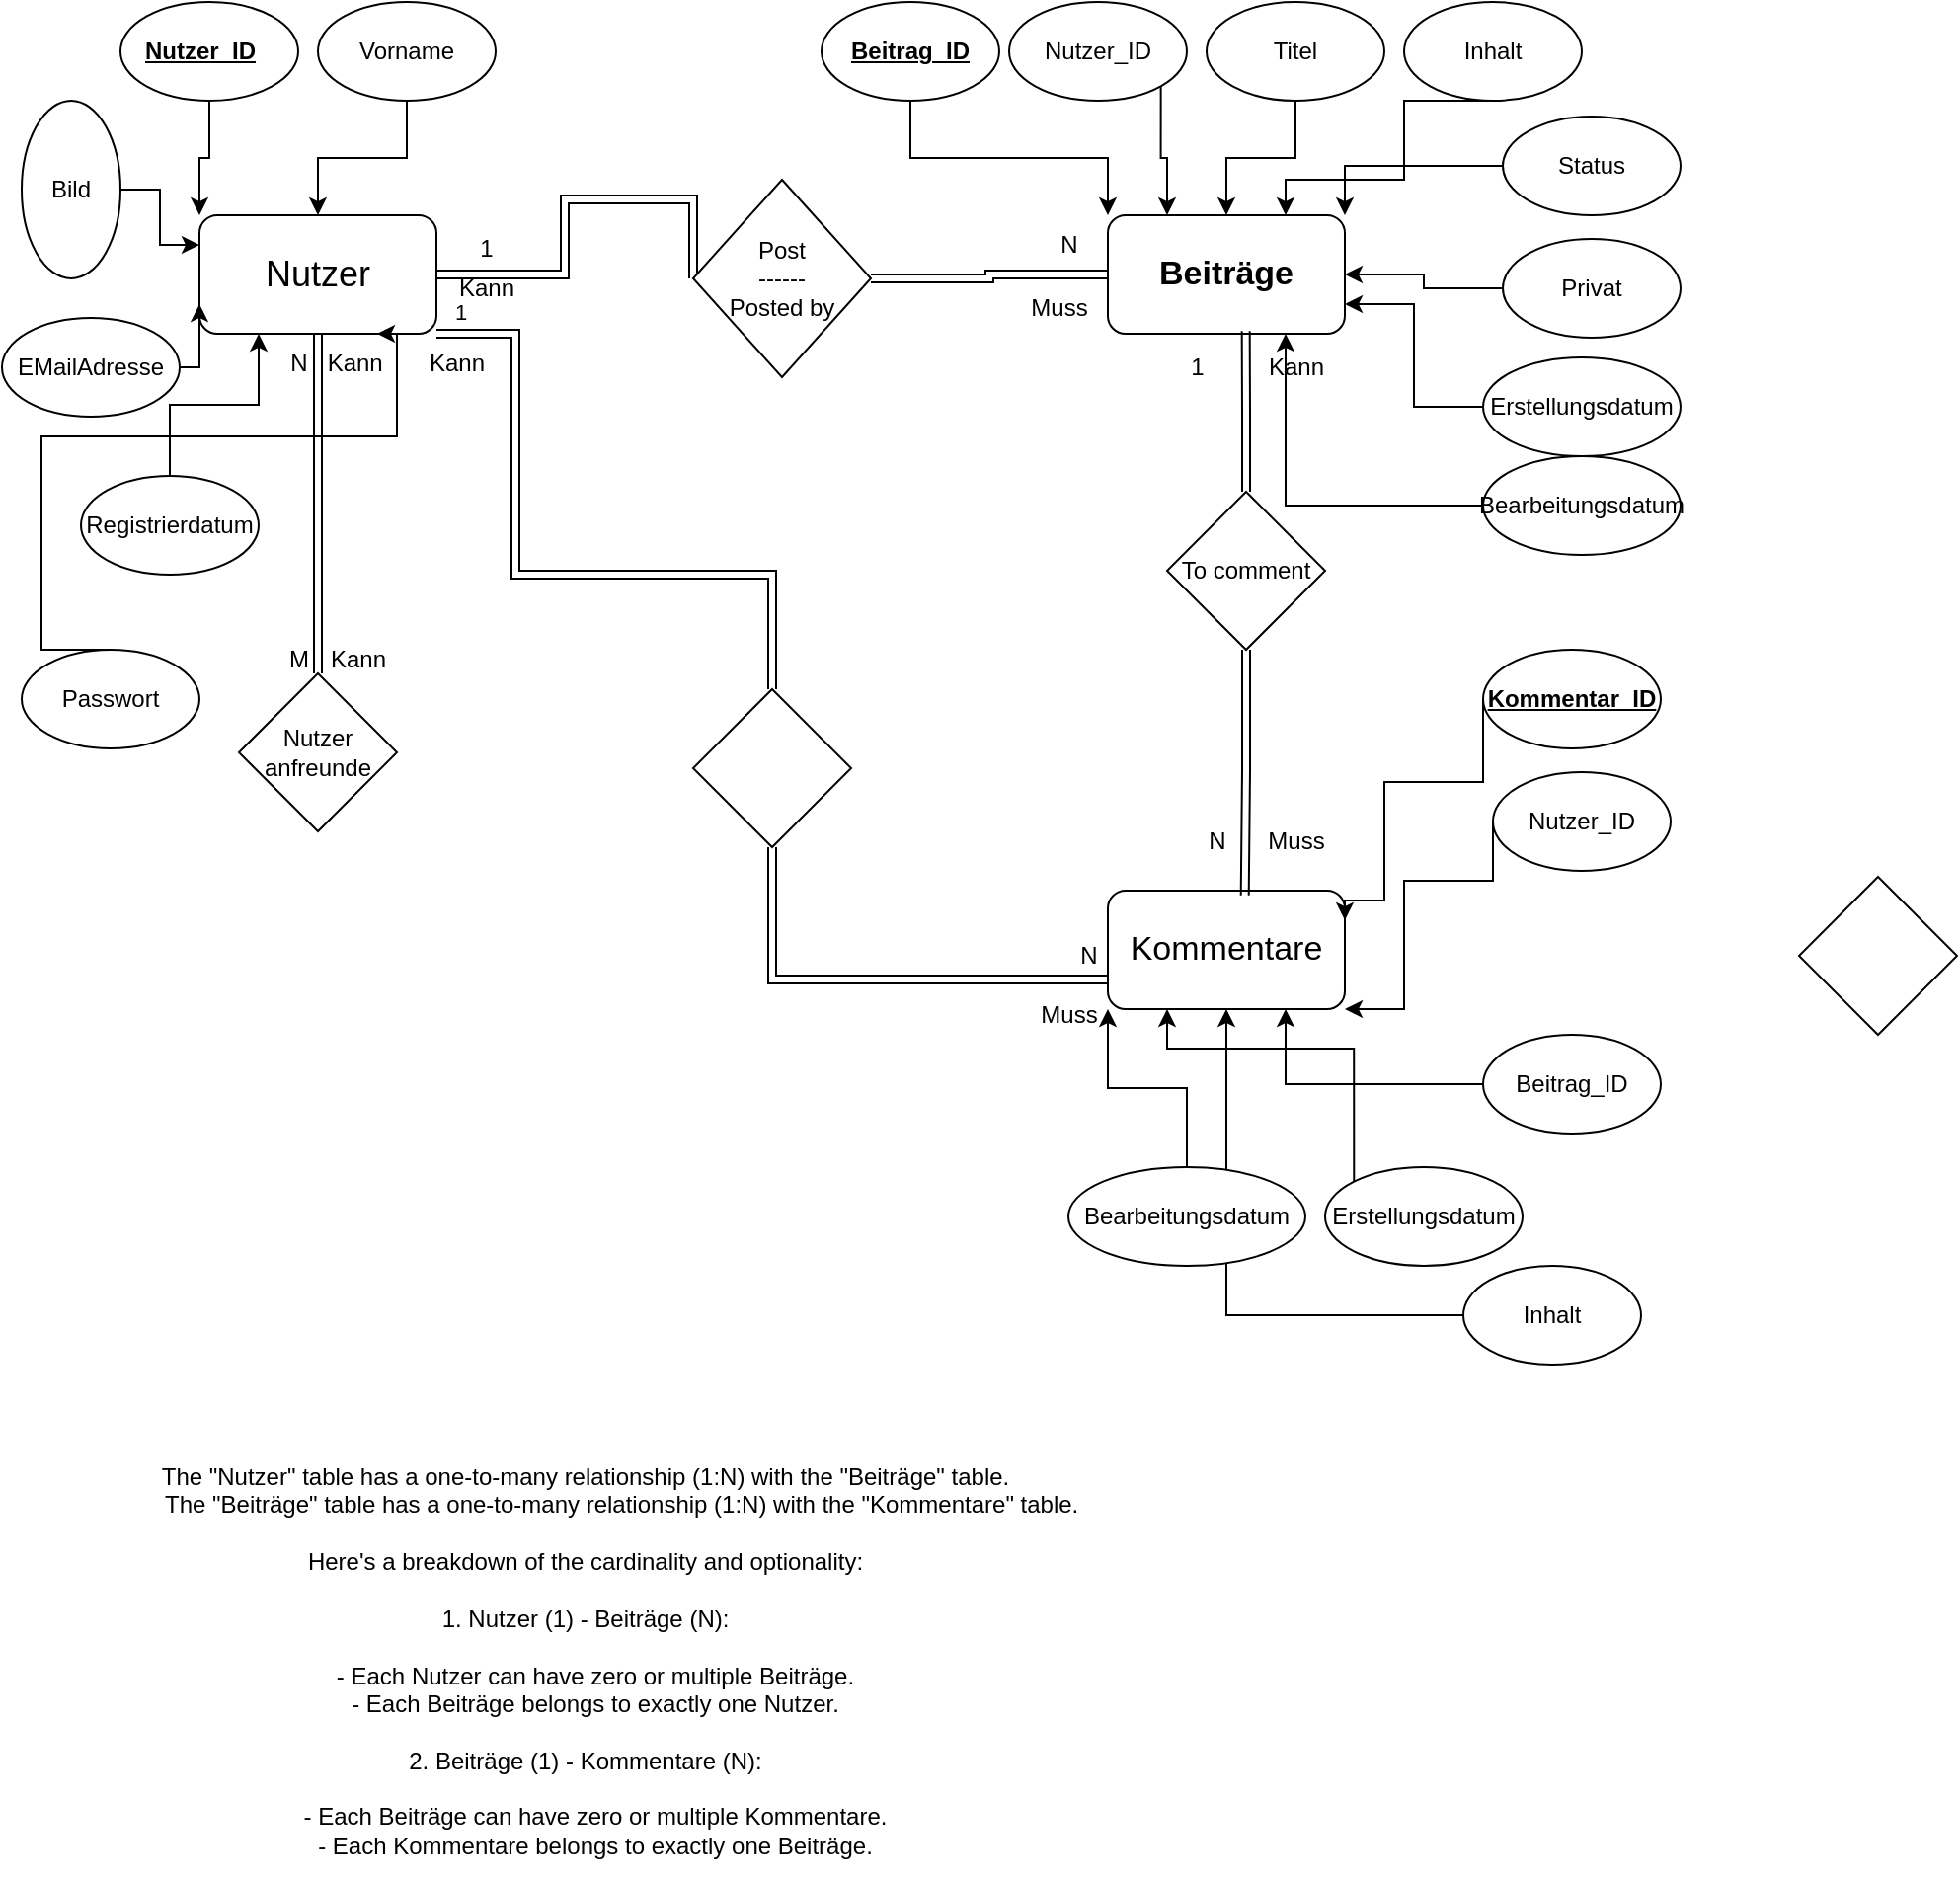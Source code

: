 <mxfile version="21.5.0" type="github">
  <diagram name="Page-1" id="5iQWp9nEiMgHCzsWtpA7">
    <mxGraphModel dx="739" dy="438" grid="1" gridSize="10" guides="1" tooltips="1" connect="1" arrows="1" fold="1" page="1" pageScale="1" pageWidth="850" pageHeight="1100" math="0" shadow="0">
      <root>
        <mxCell id="0" />
        <mxCell id="1" parent="0" />
        <mxCell id="W0oB0AirR0v-TUXL0bOo-25" style="edgeStyle=orthogonalEdgeStyle;shape=link;rounded=0;orthogonalLoop=1;jettySize=auto;html=1;exitX=0.5;exitY=1;exitDx=0;exitDy=0;entryX=0.5;entryY=0;entryDx=0;entryDy=0;" edge="1" parent="1" source="QWWNxXXguBcYeccAQLxg-2" target="W0oB0AirR0v-TUXL0bOo-24">
          <mxGeometry relative="1" as="geometry" />
        </mxCell>
        <mxCell id="W0oB0AirR0v-TUXL0bOo-31" style="edgeStyle=orthogonalEdgeStyle;shape=link;rounded=0;orthogonalLoop=1;jettySize=auto;html=1;exitX=1;exitY=1;exitDx=0;exitDy=0;" edge="1" parent="1" source="QWWNxXXguBcYeccAQLxg-2" target="W0oB0AirR0v-TUXL0bOo-30">
          <mxGeometry relative="1" as="geometry">
            <Array as="points">
              <mxPoint x="270" y="178" />
              <mxPoint x="270" y="300" />
              <mxPoint x="400" y="300" />
            </Array>
          </mxGeometry>
        </mxCell>
        <mxCell id="W0oB0AirR0v-TUXL0bOo-33" value="1" style="edgeLabel;html=1;align=center;verticalAlign=middle;resizable=0;points=[];" vertex="1" connectable="0" parent="W0oB0AirR0v-TUXL0bOo-31">
          <mxGeometry x="-0.93" y="11" relative="1" as="geometry">
            <mxPoint as="offset" />
          </mxGeometry>
        </mxCell>
        <mxCell id="W0oB0AirR0v-TUXL0bOo-35" style="edgeStyle=orthogonalEdgeStyle;shape=link;rounded=0;orthogonalLoop=1;jettySize=auto;html=1;exitX=1;exitY=0.5;exitDx=0;exitDy=0;entryX=0;entryY=0.5;entryDx=0;entryDy=0;" edge="1" parent="1" source="QWWNxXXguBcYeccAQLxg-2" target="QWWNxXXguBcYeccAQLxg-14">
          <mxGeometry relative="1" as="geometry">
            <Array as="points">
              <mxPoint x="295" y="148" />
              <mxPoint x="295" y="110" />
              <mxPoint x="360" y="110" />
            </Array>
          </mxGeometry>
        </mxCell>
        <mxCell id="QWWNxXXguBcYeccAQLxg-2" value="&lt;font style=&quot;font-size: 18px;&quot;&gt;Nutzer&lt;/font&gt;" style="rounded=1;whiteSpace=wrap;html=1;" parent="1" vertex="1">
          <mxGeometry x="110" y="118" width="120" height="60" as="geometry" />
        </mxCell>
        <mxCell id="QWWNxXXguBcYeccAQLxg-22" style="edgeStyle=orthogonalEdgeStyle;shape=link;rounded=0;orthogonalLoop=1;jettySize=auto;html=1;exitX=0;exitY=0.5;exitDx=0;exitDy=0;entryX=1;entryY=0.5;entryDx=0;entryDy=0;" parent="1" source="QWWNxXXguBcYeccAQLxg-3" target="QWWNxXXguBcYeccAQLxg-14" edge="1">
          <mxGeometry relative="1" as="geometry" />
        </mxCell>
        <mxCell id="QWWNxXXguBcYeccAQLxg-3" value="&lt;b&gt;&lt;font style=&quot;font-size: 17px;&quot;&gt;Beiträge&lt;/font&gt;&lt;/b&gt;" style="rounded=1;whiteSpace=wrap;html=1;" parent="1" vertex="1">
          <mxGeometry x="570" y="118" width="120" height="60" as="geometry" />
        </mxCell>
        <mxCell id="QWWNxXXguBcYeccAQLxg-4" value="&lt;font style=&quot;font-size: 17px;&quot;&gt;Kommentare&lt;/font&gt;" style="rounded=1;whiteSpace=wrap;html=1;" parent="1" vertex="1">
          <mxGeometry x="570" y="460" width="120" height="60" as="geometry" />
        </mxCell>
        <mxCell id="a_AqUwiXniWsbhUou0Gr-12" style="edgeStyle=orthogonalEdgeStyle;rounded=0;orthogonalLoop=1;jettySize=auto;html=1;exitX=0.5;exitY=1;exitDx=0;exitDy=0;entryX=0;entryY=0;entryDx=0;entryDy=0;" parent="1" source="QWWNxXXguBcYeccAQLxg-5" target="QWWNxXXguBcYeccAQLxg-2" edge="1">
          <mxGeometry relative="1" as="geometry" />
        </mxCell>
        <mxCell id="QWWNxXXguBcYeccAQLxg-5" value="" style="ellipse;whiteSpace=wrap;html=1;" parent="1" vertex="1">
          <mxGeometry x="70" y="10" width="90" height="50" as="geometry" />
        </mxCell>
        <mxCell id="a_AqUwiXniWsbhUou0Gr-15" style="edgeStyle=orthogonalEdgeStyle;rounded=0;orthogonalLoop=1;jettySize=auto;html=1;exitX=0;exitY=0.5;exitDx=0;exitDy=0;entryX=0;entryY=0.75;entryDx=0;entryDy=0;" parent="1" source="QWWNxXXguBcYeccAQLxg-6" target="QWWNxXXguBcYeccAQLxg-2" edge="1">
          <mxGeometry relative="1" as="geometry" />
        </mxCell>
        <mxCell id="QWWNxXXguBcYeccAQLxg-6" value="EMailAdresse" style="ellipse;whiteSpace=wrap;html=1;direction=west;" parent="1" vertex="1">
          <mxGeometry x="10" y="170" width="90" height="50" as="geometry" />
        </mxCell>
        <mxCell id="a_AqUwiXniWsbhUou0Gr-17" style="edgeStyle=orthogonalEdgeStyle;rounded=0;orthogonalLoop=1;jettySize=auto;html=1;exitX=0.5;exitY=0;exitDx=0;exitDy=0;entryX=0.75;entryY=1;entryDx=0;entryDy=0;" parent="1" source="QWWNxXXguBcYeccAQLxg-7" target="QWWNxXXguBcYeccAQLxg-2" edge="1">
          <mxGeometry relative="1" as="geometry">
            <Array as="points">
              <mxPoint x="30" y="338" />
              <mxPoint x="30" y="230" />
              <mxPoint x="210" y="230" />
              <mxPoint x="210" y="178" />
            </Array>
          </mxGeometry>
        </mxCell>
        <mxCell id="QWWNxXXguBcYeccAQLxg-7" value="Passwort" style="ellipse;whiteSpace=wrap;html=1;" parent="1" vertex="1">
          <mxGeometry x="20" y="338" width="90" height="50" as="geometry" />
        </mxCell>
        <mxCell id="a_AqUwiXniWsbhUou0Gr-16" style="edgeStyle=orthogonalEdgeStyle;rounded=0;orthogonalLoop=1;jettySize=auto;html=1;exitX=0.5;exitY=0;exitDx=0;exitDy=0;entryX=0.25;entryY=1;entryDx=0;entryDy=0;" parent="1" source="QWWNxXXguBcYeccAQLxg-8" target="QWWNxXXguBcYeccAQLxg-2" edge="1">
          <mxGeometry relative="1" as="geometry" />
        </mxCell>
        <mxCell id="QWWNxXXguBcYeccAQLxg-8" value="Registrierdatum" style="ellipse;whiteSpace=wrap;html=1;" parent="1" vertex="1">
          <mxGeometry x="50" y="250" width="90" height="50" as="geometry" />
        </mxCell>
        <mxCell id="a_AqUwiXniWsbhUou0Gr-14" style="edgeStyle=orthogonalEdgeStyle;rounded=0;orthogonalLoop=1;jettySize=auto;html=1;exitX=0.5;exitY=0;exitDx=0;exitDy=0;entryX=0;entryY=0.25;entryDx=0;entryDy=0;" parent="1" source="QWWNxXXguBcYeccAQLxg-11" target="QWWNxXXguBcYeccAQLxg-2" edge="1">
          <mxGeometry relative="1" as="geometry" />
        </mxCell>
        <mxCell id="QWWNxXXguBcYeccAQLxg-11" value="Bild" style="ellipse;whiteSpace=wrap;html=1;direction=south;" parent="1" vertex="1">
          <mxGeometry x="20" y="60" width="50" height="90" as="geometry" />
        </mxCell>
        <mxCell id="QWWNxXXguBcYeccAQLxg-12" value="&lt;u&gt;&lt;b&gt;Nutzer_ID&lt;/b&gt;&lt;/u&gt;" style="text;html=1;align=center;verticalAlign=middle;resizable=0;points=[];autosize=1;strokeColor=none;fillColor=none;" parent="1" vertex="1">
          <mxGeometry x="70" y="20" width="80" height="30" as="geometry" />
        </mxCell>
        <mxCell id="a_AqUwiXniWsbhUou0Gr-13" style="edgeStyle=orthogonalEdgeStyle;rounded=0;orthogonalLoop=1;jettySize=auto;html=1;exitX=0.5;exitY=1;exitDx=0;exitDy=0;" parent="1" source="QWWNxXXguBcYeccAQLxg-13" target="QWWNxXXguBcYeccAQLxg-2" edge="1">
          <mxGeometry relative="1" as="geometry" />
        </mxCell>
        <mxCell id="QWWNxXXguBcYeccAQLxg-13" value="Vorname" style="ellipse;whiteSpace=wrap;html=1;" parent="1" vertex="1">
          <mxGeometry x="170" y="10" width="90" height="50" as="geometry" />
        </mxCell>
        <mxCell id="QWWNxXXguBcYeccAQLxg-14" value="Post&lt;br&gt;------&lt;br&gt;Posted by" style="rhombus;whiteSpace=wrap;html=1;" parent="1" vertex="1">
          <mxGeometry x="360" y="100" width="90" height="100" as="geometry" />
        </mxCell>
        <mxCell id="QWWNxXXguBcYeccAQLxg-19" style="edgeStyle=orthogonalEdgeStyle;shape=link;rounded=0;orthogonalLoop=1;jettySize=auto;html=1;exitX=0.5;exitY=1;exitDx=0;exitDy=0;entryX=0.578;entryY=0.04;entryDx=0;entryDy=0;entryPerimeter=0;" parent="1" source="QWWNxXXguBcYeccAQLxg-15" target="QWWNxXXguBcYeccAQLxg-4" edge="1">
          <mxGeometry relative="1" as="geometry" />
        </mxCell>
        <mxCell id="QWWNxXXguBcYeccAQLxg-20" style="edgeStyle=orthogonalEdgeStyle;shape=link;rounded=0;orthogonalLoop=1;jettySize=auto;html=1;exitX=0.5;exitY=0;exitDx=0;exitDy=0;entryX=0.582;entryY=0.977;entryDx=0;entryDy=0;entryPerimeter=0;" parent="1" source="QWWNxXXguBcYeccAQLxg-15" target="QWWNxXXguBcYeccAQLxg-3" edge="1">
          <mxGeometry relative="1" as="geometry" />
        </mxCell>
        <mxCell id="QWWNxXXguBcYeccAQLxg-15" value="To comment&lt;br&gt;" style="rhombus;whiteSpace=wrap;html=1;" parent="1" vertex="1">
          <mxGeometry x="600" y="258" width="80" height="80" as="geometry" />
        </mxCell>
        <mxCell id="QWWNxXXguBcYeccAQLxg-23" value="&lt;div&gt;&lt;span style=&quot;background-color: initial;&quot;&gt;The &quot;Nutzer&quot; table has a one-to-many relationship (1:N) with the &quot;Beiträge&quot; table.&lt;/span&gt;&lt;/div&gt;&lt;div&gt;&lt;span style=&quot;background-color: initial;&quot;&gt;&amp;nbsp; &amp;nbsp; &amp;nbsp; &amp;nbsp; &amp;nbsp; &amp;nbsp;The &quot;Beiträge&quot; table has a one-to-many relationship (1:N) with the &quot;Kommentare&quot; table.&lt;/span&gt;&lt;/div&gt;&lt;div&gt;&lt;br&gt;&lt;/div&gt;&lt;div&gt;Here&#39;s a breakdown of the cardinality and optionality:&lt;/div&gt;&lt;div&gt;&lt;br&gt;&lt;/div&gt;&lt;div&gt;1. Nutzer (1) - Beiträge (N):&lt;/div&gt;&lt;div&gt;&lt;br&gt;&lt;/div&gt;&lt;div&gt;&amp;nbsp; &amp;nbsp;- Each Nutzer can have zero or multiple Beiträge.&lt;/div&gt;&lt;div&gt;&amp;nbsp; &amp;nbsp;- Each Beiträge belongs to exactly one Nutzer.&lt;/div&gt;&lt;div&gt;&lt;br&gt;&lt;/div&gt;&lt;div&gt;2. Beiträge (1) - Kommentare (N):&lt;/div&gt;&lt;div&gt;&lt;br&gt;&lt;/div&gt;&lt;div&gt;&amp;nbsp; &amp;nbsp;- Each Beiträge can have zero or multiple Kommentare.&lt;/div&gt;&lt;div&gt;&amp;nbsp; &amp;nbsp;- Each Kommentare belongs to exactly one Beiträge.&lt;/div&gt;" style="text;html=1;align=center;verticalAlign=middle;resizable=0;points=[];autosize=1;strokeColor=none;fillColor=none;" parent="1" vertex="1">
          <mxGeometry x="45" y="740" width="520" height="220" as="geometry" />
        </mxCell>
        <mxCell id="a_AqUwiXniWsbhUou0Gr-1" value="Kann" style="text;html=1;align=center;verticalAlign=middle;resizable=0;points=[];autosize=1;strokeColor=none;fillColor=none;" parent="1" vertex="1">
          <mxGeometry x="230" y="140" width="50" height="30" as="geometry" />
        </mxCell>
        <mxCell id="a_AqUwiXniWsbhUou0Gr-2" value="Muss" style="text;html=1;align=center;verticalAlign=middle;resizable=0;points=[];autosize=1;strokeColor=none;fillColor=none;" parent="1" vertex="1">
          <mxGeometry x="520" y="150" width="50" height="30" as="geometry" />
        </mxCell>
        <mxCell id="a_AqUwiXniWsbhUou0Gr-5" value="N" style="text;html=1;align=center;verticalAlign=middle;resizable=0;points=[];autosize=1;strokeColor=none;fillColor=none;" parent="1" vertex="1">
          <mxGeometry x="535" y="118" width="30" height="30" as="geometry" />
        </mxCell>
        <mxCell id="a_AqUwiXniWsbhUou0Gr-6" value="1" style="text;html=1;align=center;verticalAlign=middle;resizable=0;points=[];autosize=1;strokeColor=none;fillColor=none;" parent="1" vertex="1">
          <mxGeometry x="240" y="120" width="30" height="30" as="geometry" />
        </mxCell>
        <mxCell id="a_AqUwiXniWsbhUou0Gr-7" value="1" style="text;html=1;align=center;verticalAlign=middle;resizable=0;points=[];autosize=1;strokeColor=none;fillColor=none;" parent="1" vertex="1">
          <mxGeometry x="600" y="180" width="30" height="30" as="geometry" />
        </mxCell>
        <mxCell id="a_AqUwiXniWsbhUou0Gr-8" value="Kann" style="text;html=1;align=center;verticalAlign=middle;resizable=0;points=[];autosize=1;strokeColor=none;fillColor=none;" parent="1" vertex="1">
          <mxGeometry x="640" y="180" width="50" height="30" as="geometry" />
        </mxCell>
        <mxCell id="a_AqUwiXniWsbhUou0Gr-9" value="Muss" style="text;html=1;align=center;verticalAlign=middle;resizable=0;points=[];autosize=1;strokeColor=none;fillColor=none;" parent="1" vertex="1">
          <mxGeometry x="640" y="420" width="50" height="30" as="geometry" />
        </mxCell>
        <mxCell id="a_AqUwiXniWsbhUou0Gr-11" value="N" style="text;html=1;align=center;verticalAlign=middle;resizable=0;points=[];autosize=1;strokeColor=none;fillColor=none;" parent="1" vertex="1">
          <mxGeometry x="610" y="420" width="30" height="30" as="geometry" />
        </mxCell>
        <mxCell id="W0oB0AirR0v-TUXL0bOo-10" style="edgeStyle=orthogonalEdgeStyle;rounded=0;orthogonalLoop=1;jettySize=auto;html=1;exitX=0;exitY=0.5;exitDx=0;exitDy=0;entryX=0.75;entryY=1;entryDx=0;entryDy=0;" edge="1" parent="1" source="a_AqUwiXniWsbhUou0Gr-18" target="QWWNxXXguBcYeccAQLxg-3">
          <mxGeometry relative="1" as="geometry" />
        </mxCell>
        <mxCell id="a_AqUwiXniWsbhUou0Gr-18" value="Bearbeitungsdatum" style="ellipse;whiteSpace=wrap;html=1;" parent="1" vertex="1">
          <mxGeometry x="760" y="240" width="100" height="50" as="geometry" />
        </mxCell>
        <mxCell id="W0oB0AirR0v-TUXL0bOo-9" style="edgeStyle=orthogonalEdgeStyle;rounded=0;orthogonalLoop=1;jettySize=auto;html=1;exitX=0;exitY=0.5;exitDx=0;exitDy=0;entryX=1;entryY=0.75;entryDx=0;entryDy=0;" edge="1" parent="1" source="a_AqUwiXniWsbhUou0Gr-19" target="QWWNxXXguBcYeccAQLxg-3">
          <mxGeometry relative="1" as="geometry" />
        </mxCell>
        <mxCell id="a_AqUwiXniWsbhUou0Gr-19" value="Erstellungsdatum" style="ellipse;whiteSpace=wrap;html=1;" parent="1" vertex="1">
          <mxGeometry x="760" y="190" width="100" height="50" as="geometry" />
        </mxCell>
        <mxCell id="W0oB0AirR0v-TUXL0bOo-8" style="edgeStyle=orthogonalEdgeStyle;rounded=0;orthogonalLoop=1;jettySize=auto;html=1;exitX=0;exitY=0.5;exitDx=0;exitDy=0;entryX=1;entryY=0.5;entryDx=0;entryDy=0;" edge="1" parent="1" source="a_AqUwiXniWsbhUou0Gr-20" target="QWWNxXXguBcYeccAQLxg-3">
          <mxGeometry relative="1" as="geometry" />
        </mxCell>
        <mxCell id="a_AqUwiXniWsbhUou0Gr-20" value="Privat" style="ellipse;whiteSpace=wrap;html=1;" parent="1" vertex="1">
          <mxGeometry x="770" y="130" width="90" height="50" as="geometry" />
        </mxCell>
        <mxCell id="W0oB0AirR0v-TUXL0bOo-7" style="edgeStyle=orthogonalEdgeStyle;rounded=0;orthogonalLoop=1;jettySize=auto;html=1;exitX=0;exitY=0.5;exitDx=0;exitDy=0;entryX=1;entryY=0;entryDx=0;entryDy=0;" edge="1" parent="1" source="a_AqUwiXniWsbhUou0Gr-21" target="QWWNxXXguBcYeccAQLxg-3">
          <mxGeometry relative="1" as="geometry" />
        </mxCell>
        <mxCell id="a_AqUwiXniWsbhUou0Gr-21" value="Status" style="ellipse;whiteSpace=wrap;html=1;" parent="1" vertex="1">
          <mxGeometry x="770" y="68" width="90" height="50" as="geometry" />
        </mxCell>
        <mxCell id="a_AqUwiXniWsbhUou0Gr-27" style="edgeStyle=orthogonalEdgeStyle;rounded=0;orthogonalLoop=1;jettySize=auto;html=1;exitX=0.5;exitY=1;exitDx=0;exitDy=0;entryX=0;entryY=0;entryDx=0;entryDy=0;" parent="1" source="a_AqUwiXniWsbhUou0Gr-22" target="QWWNxXXguBcYeccAQLxg-3" edge="1">
          <mxGeometry relative="1" as="geometry" />
        </mxCell>
        <mxCell id="a_AqUwiXniWsbhUou0Gr-22" value="&lt;u&gt;&lt;b&gt;Beitrag_ID&lt;/b&gt;&lt;/u&gt;" style="ellipse;whiteSpace=wrap;html=1;" parent="1" vertex="1">
          <mxGeometry x="425" y="10" width="90" height="50" as="geometry" />
        </mxCell>
        <mxCell id="W0oB0AirR0v-TUXL0bOo-6" style="edgeStyle=orthogonalEdgeStyle;rounded=0;orthogonalLoop=1;jettySize=auto;html=1;exitX=0.5;exitY=1;exitDx=0;exitDy=0;entryX=0.75;entryY=0;entryDx=0;entryDy=0;" edge="1" parent="1" source="a_AqUwiXniWsbhUou0Gr-23" target="QWWNxXXguBcYeccAQLxg-3">
          <mxGeometry relative="1" as="geometry">
            <Array as="points">
              <mxPoint x="720" y="60" />
              <mxPoint x="720" y="100" />
              <mxPoint x="660" y="100" />
            </Array>
          </mxGeometry>
        </mxCell>
        <mxCell id="a_AqUwiXniWsbhUou0Gr-23" value="Inhalt" style="ellipse;whiteSpace=wrap;html=1;" parent="1" vertex="1">
          <mxGeometry x="720" y="10" width="90" height="50" as="geometry" />
        </mxCell>
        <mxCell id="W0oB0AirR0v-TUXL0bOo-3" style="edgeStyle=orthogonalEdgeStyle;rounded=0;orthogonalLoop=1;jettySize=auto;html=1;exitX=0.5;exitY=1;exitDx=0;exitDy=0;entryX=0.5;entryY=0;entryDx=0;entryDy=0;" edge="1" parent="1" source="a_AqUwiXniWsbhUou0Gr-24" target="QWWNxXXguBcYeccAQLxg-3">
          <mxGeometry relative="1" as="geometry" />
        </mxCell>
        <mxCell id="a_AqUwiXniWsbhUou0Gr-24" value="Titel" style="ellipse;whiteSpace=wrap;html=1;" parent="1" vertex="1">
          <mxGeometry x="620" y="10" width="90" height="50" as="geometry" />
        </mxCell>
        <mxCell id="W0oB0AirR0v-TUXL0bOo-2" style="edgeStyle=orthogonalEdgeStyle;rounded=0;orthogonalLoop=1;jettySize=auto;html=1;exitX=1;exitY=1;exitDx=0;exitDy=0;entryX=0.25;entryY=0;entryDx=0;entryDy=0;" edge="1" parent="1" source="a_AqUwiXniWsbhUou0Gr-25" target="QWWNxXXguBcYeccAQLxg-3">
          <mxGeometry relative="1" as="geometry" />
        </mxCell>
        <mxCell id="a_AqUwiXniWsbhUou0Gr-25" value="Nutzer_ID" style="ellipse;whiteSpace=wrap;html=1;" parent="1" vertex="1">
          <mxGeometry x="520" y="10" width="90" height="50" as="geometry" />
        </mxCell>
        <mxCell id="W0oB0AirR0v-TUXL0bOo-19" style="edgeStyle=orthogonalEdgeStyle;rounded=0;orthogonalLoop=1;jettySize=auto;html=1;exitX=0;exitY=0.5;exitDx=0;exitDy=0;entryX=0.5;entryY=1;entryDx=0;entryDy=0;" edge="1" parent="1" source="W0oB0AirR0v-TUXL0bOo-11" target="QWWNxXXguBcYeccAQLxg-4">
          <mxGeometry relative="1" as="geometry" />
        </mxCell>
        <mxCell id="W0oB0AirR0v-TUXL0bOo-11" value="Inhalt" style="ellipse;whiteSpace=wrap;html=1;" vertex="1" parent="1">
          <mxGeometry x="750" y="650" width="90" height="50" as="geometry" />
        </mxCell>
        <mxCell id="W0oB0AirR0v-TUXL0bOo-17" style="edgeStyle=orthogonalEdgeStyle;rounded=0;orthogonalLoop=1;jettySize=auto;html=1;exitX=0.5;exitY=0;exitDx=0;exitDy=0;entryX=0;entryY=1;entryDx=0;entryDy=0;" edge="1" parent="1" source="W0oB0AirR0v-TUXL0bOo-12" target="QWWNxXXguBcYeccAQLxg-4">
          <mxGeometry relative="1" as="geometry" />
        </mxCell>
        <mxCell id="W0oB0AirR0v-TUXL0bOo-12" value="Bearbeitungsdatum" style="ellipse;whiteSpace=wrap;html=1;" vertex="1" parent="1">
          <mxGeometry x="550" y="600" width="120" height="50" as="geometry" />
        </mxCell>
        <mxCell id="W0oB0AirR0v-TUXL0bOo-18" style="edgeStyle=orthogonalEdgeStyle;rounded=0;orthogonalLoop=1;jettySize=auto;html=1;exitX=0;exitY=0;exitDx=0;exitDy=0;entryX=0.25;entryY=1;entryDx=0;entryDy=0;" edge="1" parent="1" source="W0oB0AirR0v-TUXL0bOo-13" target="QWWNxXXguBcYeccAQLxg-4">
          <mxGeometry relative="1" as="geometry">
            <Array as="points">
              <mxPoint x="695" y="540" />
              <mxPoint x="600" y="540" />
            </Array>
          </mxGeometry>
        </mxCell>
        <mxCell id="W0oB0AirR0v-TUXL0bOo-13" value="Erstellungsdatum" style="ellipse;whiteSpace=wrap;html=1;" vertex="1" parent="1">
          <mxGeometry x="680" y="600" width="100" height="50" as="geometry" />
        </mxCell>
        <mxCell id="W0oB0AirR0v-TUXL0bOo-20" style="edgeStyle=orthogonalEdgeStyle;rounded=0;orthogonalLoop=1;jettySize=auto;html=1;exitX=0;exitY=0.5;exitDx=0;exitDy=0;entryX=0.75;entryY=1;entryDx=0;entryDy=0;" edge="1" parent="1" source="W0oB0AirR0v-TUXL0bOo-14" target="QWWNxXXguBcYeccAQLxg-4">
          <mxGeometry relative="1" as="geometry" />
        </mxCell>
        <mxCell id="W0oB0AirR0v-TUXL0bOo-14" value="Beitrag_ID" style="ellipse;whiteSpace=wrap;html=1;" vertex="1" parent="1">
          <mxGeometry x="760" y="533" width="90" height="50" as="geometry" />
        </mxCell>
        <mxCell id="W0oB0AirR0v-TUXL0bOo-21" style="edgeStyle=orthogonalEdgeStyle;rounded=0;orthogonalLoop=1;jettySize=auto;html=1;exitX=0;exitY=0.5;exitDx=0;exitDy=0;entryX=1;entryY=1;entryDx=0;entryDy=0;" edge="1" parent="1" source="W0oB0AirR0v-TUXL0bOo-15" target="QWWNxXXguBcYeccAQLxg-4">
          <mxGeometry relative="1" as="geometry">
            <Array as="points">
              <mxPoint x="720" y="455" />
              <mxPoint x="720" y="520" />
              <mxPoint x="690" y="520" />
            </Array>
          </mxGeometry>
        </mxCell>
        <mxCell id="W0oB0AirR0v-TUXL0bOo-15" value="Nutzer_ID" style="ellipse;whiteSpace=wrap;html=1;" vertex="1" parent="1">
          <mxGeometry x="765" y="400" width="90" height="50" as="geometry" />
        </mxCell>
        <mxCell id="W0oB0AirR0v-TUXL0bOo-23" style="edgeStyle=orthogonalEdgeStyle;rounded=0;orthogonalLoop=1;jettySize=auto;html=1;exitX=0;exitY=0.5;exitDx=0;exitDy=0;entryX=1;entryY=0.25;entryDx=0;entryDy=0;" edge="1" parent="1" source="W0oB0AirR0v-TUXL0bOo-16" target="QWWNxXXguBcYeccAQLxg-4">
          <mxGeometry relative="1" as="geometry">
            <Array as="points">
              <mxPoint x="710" y="405" />
              <mxPoint x="710" y="465" />
            </Array>
          </mxGeometry>
        </mxCell>
        <mxCell id="W0oB0AirR0v-TUXL0bOo-16" value="&lt;b&gt;&lt;u&gt;Kommentar_ID&lt;/u&gt;&lt;/b&gt;" style="ellipse;whiteSpace=wrap;html=1;" vertex="1" parent="1">
          <mxGeometry x="760" y="338" width="90" height="50" as="geometry" />
        </mxCell>
        <mxCell id="W0oB0AirR0v-TUXL0bOo-24" value="Nutzer&lt;br&gt;anfreunde" style="rhombus;whiteSpace=wrap;html=1;" vertex="1" parent="1">
          <mxGeometry x="130" y="350" width="80" height="80" as="geometry" />
        </mxCell>
        <mxCell id="W0oB0AirR0v-TUXL0bOo-26" value="N" style="text;html=1;align=center;verticalAlign=middle;resizable=0;points=[];autosize=1;strokeColor=none;fillColor=none;" vertex="1" parent="1">
          <mxGeometry x="145" y="178" width="30" height="30" as="geometry" />
        </mxCell>
        <mxCell id="W0oB0AirR0v-TUXL0bOo-27" value="M" style="text;html=1;align=center;verticalAlign=middle;resizable=0;points=[];autosize=1;strokeColor=none;fillColor=none;" vertex="1" parent="1">
          <mxGeometry x="145" y="328" width="30" height="30" as="geometry" />
        </mxCell>
        <mxCell id="W0oB0AirR0v-TUXL0bOo-28" value="&amp;nbsp; &amp;nbsp; &amp;nbsp;Kann" style="text;html=1;align=center;verticalAlign=middle;resizable=0;points=[];autosize=1;strokeColor=none;fillColor=none;" vertex="1" parent="1">
          <mxGeometry x="145" y="178" width="70" height="30" as="geometry" />
        </mxCell>
        <mxCell id="W0oB0AirR0v-TUXL0bOo-29" value="Kann" style="text;html=1;align=center;verticalAlign=middle;resizable=0;points=[];autosize=1;strokeColor=none;fillColor=none;" vertex="1" parent="1">
          <mxGeometry x="165" y="328" width="50" height="30" as="geometry" />
        </mxCell>
        <mxCell id="W0oB0AirR0v-TUXL0bOo-32" style="edgeStyle=orthogonalEdgeStyle;shape=link;rounded=0;orthogonalLoop=1;jettySize=auto;html=1;exitX=0.5;exitY=1;exitDx=0;exitDy=0;entryX=0;entryY=0.75;entryDx=0;entryDy=0;" edge="1" parent="1" source="W0oB0AirR0v-TUXL0bOo-30" target="QWWNxXXguBcYeccAQLxg-4">
          <mxGeometry relative="1" as="geometry" />
        </mxCell>
        <mxCell id="W0oB0AirR0v-TUXL0bOo-30" value="" style="rhombus;whiteSpace=wrap;html=1;" vertex="1" parent="1">
          <mxGeometry x="360" y="358" width="80" height="80" as="geometry" />
        </mxCell>
        <mxCell id="W0oB0AirR0v-TUXL0bOo-34" value="N" style="text;html=1;align=center;verticalAlign=middle;resizable=0;points=[];autosize=1;strokeColor=none;fillColor=none;" vertex="1" parent="1">
          <mxGeometry x="545" y="478" width="30" height="30" as="geometry" />
        </mxCell>
        <mxCell id="W0oB0AirR0v-TUXL0bOo-36" value="Kann" style="text;html=1;align=center;verticalAlign=middle;resizable=0;points=[];autosize=1;strokeColor=none;fillColor=none;" vertex="1" parent="1">
          <mxGeometry x="215" y="178" width="50" height="30" as="geometry" />
        </mxCell>
        <mxCell id="W0oB0AirR0v-TUXL0bOo-37" value="Muss" style="text;html=1;align=center;verticalAlign=middle;resizable=0;points=[];autosize=1;strokeColor=none;fillColor=none;" vertex="1" parent="1">
          <mxGeometry x="525" y="508" width="50" height="30" as="geometry" />
        </mxCell>
        <mxCell id="W0oB0AirR0v-TUXL0bOo-38" value="" style="rhombus;whiteSpace=wrap;html=1;" vertex="1" parent="1">
          <mxGeometry x="920" y="453" width="80" height="80" as="geometry" />
        </mxCell>
      </root>
    </mxGraphModel>
  </diagram>
</mxfile>
